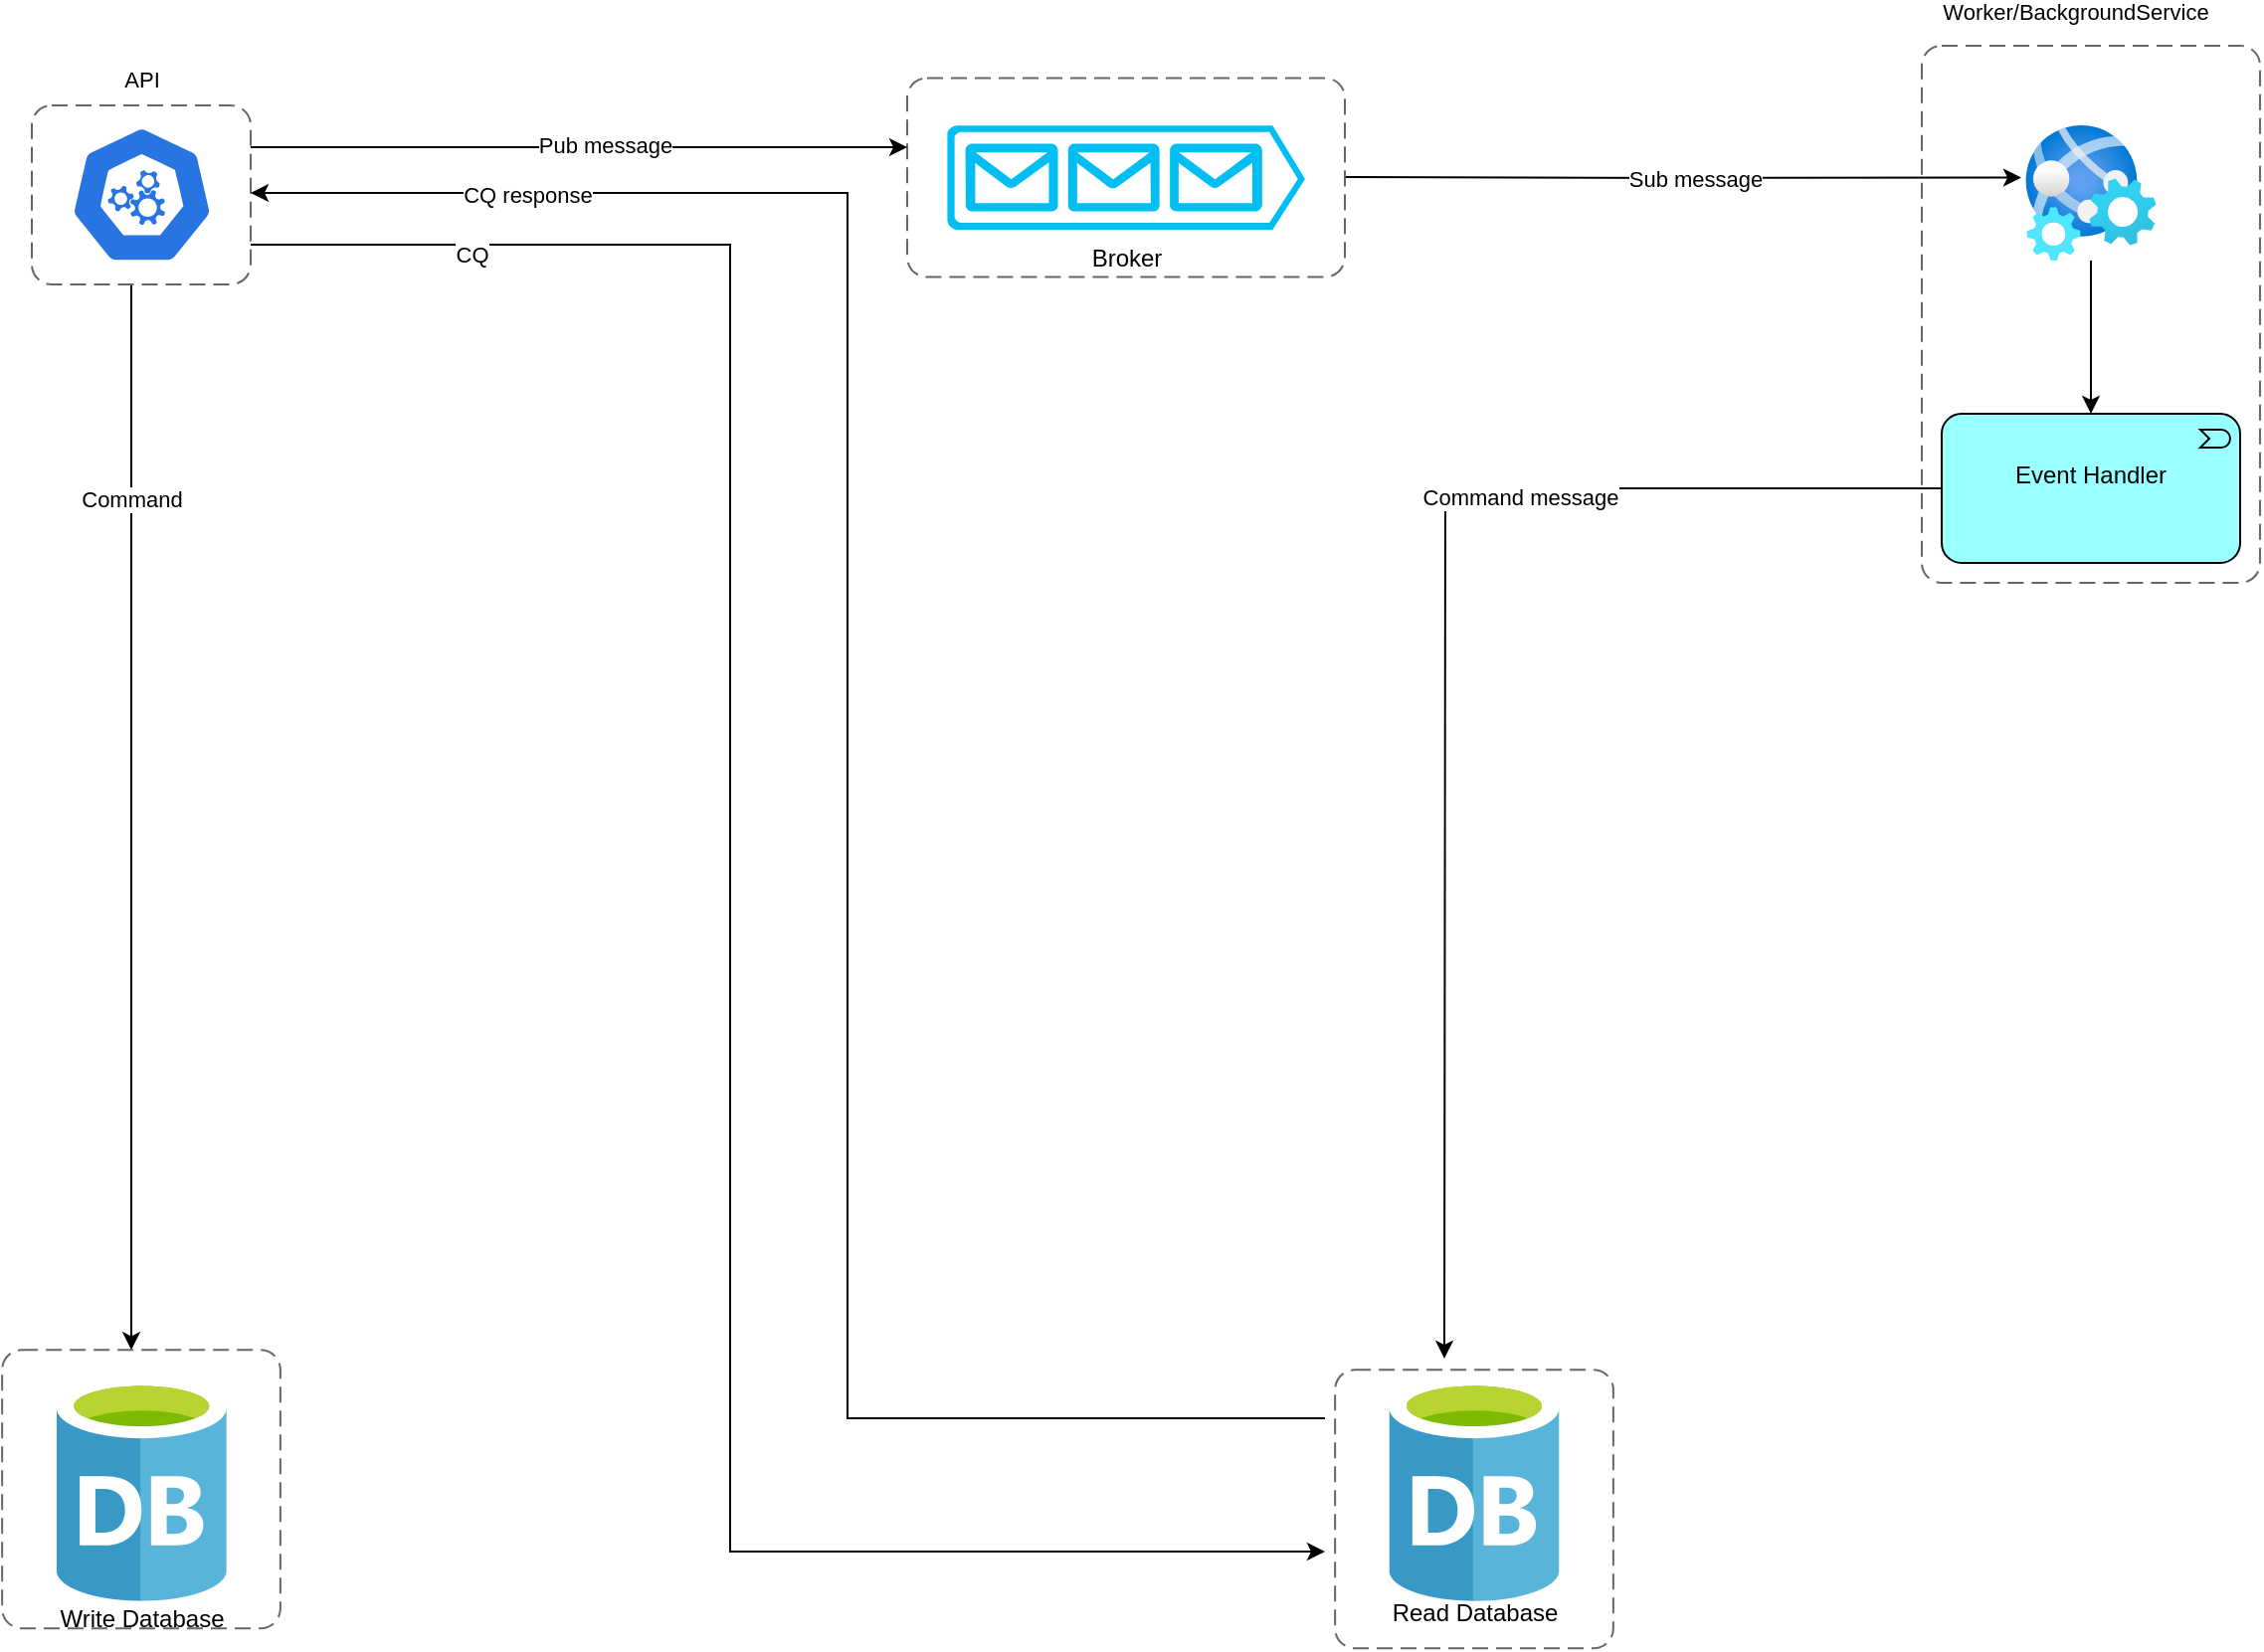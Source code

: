 <mxfile version="24.7.1" type="device">
  <diagram name="Página-1" id="oDUrCxnwC3Mp9RDieA5v">
    <mxGraphModel dx="1472" dy="2266" grid="1" gridSize="10" guides="1" tooltips="1" connect="1" arrows="1" fold="1" page="1" pageScale="1" pageWidth="827" pageHeight="1169" math="0" shadow="0">
      <root>
        <mxCell id="0" />
        <mxCell id="1" parent="0" />
        <mxCell id="19dto1wOBA0vBNJTMpvQ-25" value="&lt;div&gt;&lt;br&gt;&lt;/div&gt;" style="image;aspect=fixed;html=1;points=[];align=center;fontSize=12;image=img/lib/azure2/other/Web_Jobs.svg;" parent="1" vertex="1">
          <mxGeometry x="1262" y="-1030" width="66" height="68" as="geometry" />
        </mxCell>
        <mxCell id="DNHImzS4r0NiiWfsIO3Z-11" style="edgeStyle=orthogonalEdgeStyle;rounded=0;orthogonalLoop=1;jettySize=auto;html=1;" parent="1" edge="1">
          <mxGeometry relative="1" as="geometry">
            <mxPoint x="1260" y="-1003.75" as="targetPoint" />
            <mxPoint x="920" y="-1004" as="sourcePoint" />
          </mxGeometry>
        </mxCell>
        <mxCell id="DNHImzS4r0NiiWfsIO3Z-12" value="Sub message" style="edgeLabel;html=1;align=center;verticalAlign=middle;resizable=0;points=[];" parent="DNHImzS4r0NiiWfsIO3Z-11" vertex="1" connectable="0">
          <mxGeometry x="0.033" relative="1" as="geometry">
            <mxPoint as="offset" />
          </mxGeometry>
        </mxCell>
        <mxCell id="19dto1wOBA0vBNJTMpvQ-32" value="Broker&lt;div&gt;&lt;br&gt;&lt;/div&gt;" style="verticalLabelPosition=bottom;html=1;verticalAlign=top;align=center;strokeColor=none;fillColor=#00BEF2;shape=mxgraph.azure.queue_generic;pointerEvents=1;" parent="1" vertex="1">
          <mxGeometry x="720" y="-1030" width="180" height="52.5" as="geometry" />
        </mxCell>
        <mxCell id="cTEqlwsHypF9mGejx3-u-91" style="edgeStyle=orthogonalEdgeStyle;rounded=0;orthogonalLoop=1;jettySize=auto;html=1;" parent="1" edge="1">
          <mxGeometry relative="1" as="geometry">
            <mxPoint x="310" y="-950" as="sourcePoint" />
            <mxPoint x="310.0" y="-414.37" as="targetPoint" />
          </mxGeometry>
        </mxCell>
        <mxCell id="cTEqlwsHypF9mGejx3-u-92" value="Command" style="edgeLabel;html=1;align=center;verticalAlign=middle;resizable=0;points=[];" parent="cTEqlwsHypF9mGejx3-u-91" vertex="1" connectable="0">
          <mxGeometry x="0.257" y="-1" relative="1" as="geometry">
            <mxPoint x="1" y="-229" as="offset" />
          </mxGeometry>
        </mxCell>
        <mxCell id="19dto1wOBA0vBNJTMpvQ-33" value="&lt;div&gt;&lt;br&gt;&lt;/div&gt;" style="aspect=fixed;sketch=0;html=1;dashed=0;whitespace=wrap;verticalLabelPosition=bottom;verticalAlign=top;fillColor=#2875E2;strokeColor=#ffffff;points=[[0.005,0.63,0],[0.1,0.2,0],[0.9,0.2,0],[0.5,0,0],[0.995,0.63,0],[0.72,0.99,0],[0.5,1,0],[0.28,0.99,0]];shape=mxgraph.kubernetes.icon2;prIcon=api" parent="1" vertex="1">
          <mxGeometry x="279.01" y="-1030" width="72.58" height="69.68" as="geometry" />
        </mxCell>
        <object placeholders="1" id="cTEqlwsHypF9mGejx3-u-18">
          <mxCell style="rounded=1;fontSize=11;whiteSpace=wrap;html=1;dashed=1;arcSize=20;fillColor=none;strokeColor=#666666;fontColor=#333333;labelBackgroundColor=none;align=left;verticalAlign=bottom;labelBorderColor=none;spacingTop=0;spacing=10;dashPattern=8 4;metaEdit=1;rotatable=0;perimeter=rectanglePerimeter;noLabel=0;labelPadding=0;allowArrows=0;connectable=0;expand=0;recursiveResize=0;editable=1;pointerEvents=0;absoluteArcSize=1;points=[[0.25,0,0],[0.5,0,0],[0.75,0,0],[1,0.25,0],[1,0.5,0],[1,0.75,0],[0.75,1,0],[0.5,1,0],[0.25,1,0],[0,0.75,0],[0,0.5,0],[0,0.25,0]];" parent="1" vertex="1">
            <mxGeometry x="700" y="-1053.75" width="220" height="100" as="geometry" />
          </mxCell>
        </object>
        <object placeholders="1" id="cTEqlwsHypF9mGejx3-u-20">
          <mxCell style="rounded=1;fontSize=11;whiteSpace=wrap;html=1;dashed=1;arcSize=20;fillColor=none;strokeColor=#666666;fontColor=#333333;labelBackgroundColor=none;align=left;verticalAlign=bottom;labelBorderColor=none;spacingTop=0;spacing=10;dashPattern=8 4;metaEdit=1;rotatable=0;perimeter=rectanglePerimeter;noLabel=0;labelPadding=0;allowArrows=0;connectable=0;expand=0;recursiveResize=0;editable=1;pointerEvents=0;absoluteArcSize=1;points=[[0.25,0,0],[0.5,0,0],[0.75,0,0],[1,0.25,0],[1,0.5,0],[1,0.75,0],[0.75,1,0],[0.5,1,0],[0.25,1,0],[0,0.75,0],[0,0.5,0],[0,0.25,0]];" parent="1" vertex="1">
            <mxGeometry x="260" y="-1040" width="110" height="90" as="geometry" />
          </mxCell>
        </object>
        <object placeholders="1" id="cTEqlwsHypF9mGejx3-u-26">
          <mxCell style="rounded=1;fontSize=11;whiteSpace=wrap;html=1;dashed=1;arcSize=20;fillColor=none;strokeColor=#666666;fontColor=#333333;labelBackgroundColor=none;align=left;verticalAlign=bottom;labelBorderColor=none;spacingTop=0;spacing=10;dashPattern=8 4;metaEdit=1;rotatable=0;perimeter=rectanglePerimeter;noLabel=0;labelPadding=0;allowArrows=0;connectable=0;expand=0;recursiveResize=0;editable=1;pointerEvents=0;absoluteArcSize=1;points=[[0.25,0,0],[0.5,0,0],[0.75,0,0],[1,0.25,0],[1,0.5,0],[1,0.75,0],[0.75,1,0],[0.5,1,0],[0.25,1,0],[0,0.75,0],[0,0.5,0],[0,0.25,0]];" parent="1" vertex="1">
            <mxGeometry x="245.08" y="-414.37" width="139.85" height="140" as="geometry" />
          </mxCell>
        </object>
        <object placeholders="1" id="cTEqlwsHypF9mGejx3-u-50">
          <mxCell style="rounded=1;fontSize=11;whiteSpace=wrap;html=1;dashed=1;arcSize=20;fillColor=none;strokeColor=#666666;fontColor=#333333;labelBackgroundColor=none;align=left;verticalAlign=bottom;labelBorderColor=none;spacingTop=0;spacing=10;dashPattern=8 4;metaEdit=1;rotatable=0;perimeter=rectanglePerimeter;noLabel=0;labelPadding=0;allowArrows=0;connectable=0;expand=0;recursiveResize=0;editable=1;pointerEvents=0;absoluteArcSize=1;points=[[0.25,0,0],[0.5,0,0],[0.75,0,0],[1,0.25,0],[1,0.5,0],[1,0.75,0],[0.75,1,0],[0.5,1,0],[0.25,1,0],[0,0.75,0],[0,0.5,0],[0,0.25,0]];" parent="1" vertex="1">
            <mxGeometry x="1210" y="-1070" width="170" height="270" as="geometry" />
          </mxCell>
        </object>
        <mxCell id="cTEqlwsHypF9mGejx3-u-95" style="edgeStyle=orthogonalEdgeStyle;rounded=0;orthogonalLoop=1;jettySize=auto;html=1;" parent="1" source="cTEqlwsHypF9mGejx3-u-69" edge="1">
          <mxGeometry relative="1" as="geometry">
            <mxPoint x="970" y="-410" as="targetPoint" />
          </mxGeometry>
        </mxCell>
        <mxCell id="cTEqlwsHypF9mGejx3-u-96" value="Command message" style="edgeLabel;html=1;align=center;verticalAlign=middle;resizable=0;points=[];" parent="cTEqlwsHypF9mGejx3-u-95" vertex="1" connectable="0">
          <mxGeometry x="-0.381" y="4" relative="1" as="geometry">
            <mxPoint as="offset" />
          </mxGeometry>
        </mxCell>
        <mxCell id="cTEqlwsHypF9mGejx3-u-69" value="Event Handler&lt;div&gt;&lt;br&gt;&lt;/div&gt;" style="html=1;outlineConnect=0;whiteSpace=wrap;fillColor=#99ffff;shape=mxgraph.archimate3.application;appType=event;archiType=rounded" parent="1" vertex="1">
          <mxGeometry x="1220" y="-885" width="150" height="75" as="geometry" />
        </mxCell>
        <mxCell id="cTEqlwsHypF9mGejx3-u-79" style="edgeStyle=orthogonalEdgeStyle;rounded=0;orthogonalLoop=1;jettySize=auto;html=1;" parent="1" edge="1">
          <mxGeometry relative="1" as="geometry">
            <mxPoint x="370" y="-1019" as="sourcePoint" />
            <mxPoint x="700" y="-1019" as="targetPoint" />
          </mxGeometry>
        </mxCell>
        <mxCell id="cTEqlwsHypF9mGejx3-u-80" value="Pub message" style="edgeLabel;html=1;align=center;verticalAlign=middle;resizable=0;points=[];" parent="cTEqlwsHypF9mGejx3-u-79" vertex="1" connectable="0">
          <mxGeometry x="0.075" y="1" relative="1" as="geometry">
            <mxPoint as="offset" />
          </mxGeometry>
        </mxCell>
        <mxCell id="cTEqlwsHypF9mGejx3-u-88" value="" style="image;sketch=0;aspect=fixed;html=1;points=[];align=center;fontSize=12;image=img/lib/mscae/Database_General.svg;" parent="1" vertex="1">
          <mxGeometry x="272.4" y="-400.63" width="85.51" height="112.51" as="geometry" />
        </mxCell>
        <mxCell id="cTEqlwsHypF9mGejx3-u-89" value="Write Database" style="text;html=1;align=center;verticalAlign=middle;resizable=0;points=[];autosize=1;strokeColor=none;fillColor=none;" parent="1" vertex="1">
          <mxGeometry x="260.15" y="-294.37" width="110" height="30" as="geometry" />
        </mxCell>
        <mxCell id="cTEqlwsHypF9mGejx3-u-94" value="Read Database" style="text;html=1;align=center;verticalAlign=middle;resizable=0;points=[];autosize=1;strokeColor=none;fillColor=none;" parent="1" vertex="1">
          <mxGeometry x="930" y="-297.49" width="110" height="30" as="geometry" />
        </mxCell>
        <mxCell id="cTEqlwsHypF9mGejx3-u-107" style="edgeStyle=orthogonalEdgeStyle;rounded=0;orthogonalLoop=1;jettySize=auto;html=1;" parent="1" edge="1">
          <mxGeometry relative="1" as="geometry">
            <mxPoint x="910" y="-380" as="sourcePoint" />
            <mxPoint x="370" y="-996" as="targetPoint" />
            <Array as="points">
              <mxPoint x="670" y="-380" />
              <mxPoint x="670" y="-996" />
            </Array>
          </mxGeometry>
        </mxCell>
        <mxCell id="cTEqlwsHypF9mGejx3-u-110" value="CQ response" style="edgeLabel;html=1;align=center;verticalAlign=middle;resizable=0;points=[];" parent="cTEqlwsHypF9mGejx3-u-107" vertex="1" connectable="0">
          <mxGeometry x="0.945" y="-2" relative="1" as="geometry">
            <mxPoint x="107" y="3" as="offset" />
          </mxGeometry>
        </mxCell>
        <mxCell id="cTEqlwsHypF9mGejx3-u-112" style="edgeStyle=orthogonalEdgeStyle;rounded=0;orthogonalLoop=1;jettySize=auto;html=1;" parent="1" edge="1">
          <mxGeometry relative="1" as="geometry">
            <mxPoint x="370" y="-970" as="sourcePoint" />
            <mxPoint x="910" y="-313" as="targetPoint" />
            <Array as="points">
              <mxPoint x="611" y="-970" />
              <mxPoint x="611" y="-313" />
            </Array>
          </mxGeometry>
        </mxCell>
        <mxCell id="cTEqlwsHypF9mGejx3-u-114" value="CQ" style="edgeLabel;html=1;align=center;verticalAlign=middle;resizable=0;points=[];" parent="cTEqlwsHypF9mGejx3-u-112" vertex="1" connectable="0">
          <mxGeometry x="-0.815" y="-2" relative="1" as="geometry">
            <mxPoint y="3" as="offset" />
          </mxGeometry>
        </mxCell>
        <mxCell id="cTEqlwsHypF9mGejx3-u-115" value="Worker/BackgroundService" style="edgeLabel;html=1;align=center;verticalAlign=middle;resizable=0;points=[];" parent="1" vertex="1" connectable="0">
          <mxGeometry x="1295.0" y="-1079.997" as="geometry">
            <mxPoint x="-8" y="-7" as="offset" />
          </mxGeometry>
        </mxCell>
        <mxCell id="cTEqlwsHypF9mGejx3-u-121" style="edgeStyle=orthogonalEdgeStyle;rounded=0;orthogonalLoop=1;jettySize=auto;html=1;entryX=0.5;entryY=0;entryDx=0;entryDy=0;entryPerimeter=0;" parent="1" source="19dto1wOBA0vBNJTMpvQ-25" target="cTEqlwsHypF9mGejx3-u-69" edge="1">
          <mxGeometry relative="1" as="geometry" />
        </mxCell>
        <mxCell id="cTEqlwsHypF9mGejx3-u-122" value="" style="image;sketch=0;aspect=fixed;html=1;points=[];align=center;fontSize=12;image=img/lib/mscae/Database_General.svg;" parent="1" vertex="1">
          <mxGeometry x="942.25" y="-400.62" width="85.51" height="112.51" as="geometry" />
        </mxCell>
        <object placeholders="1" id="cTEqlwsHypF9mGejx3-u-123">
          <mxCell style="rounded=1;fontSize=11;whiteSpace=wrap;html=1;dashed=1;arcSize=20;fillColor=none;strokeColor=#666666;fontColor=#333333;labelBackgroundColor=none;align=left;verticalAlign=bottom;labelBorderColor=none;spacingTop=0;spacing=10;dashPattern=8 4;metaEdit=1;rotatable=0;perimeter=rectanglePerimeter;noLabel=0;labelPadding=0;allowArrows=0;connectable=0;expand=0;recursiveResize=0;editable=1;pointerEvents=0;absoluteArcSize=1;points=[[0.25,0,0],[0.5,0,0],[0.75,0,0],[1,0.25,0],[1,0.5,0],[1,0.75,0],[0.75,1,0],[0.5,1,0],[0.25,1,0],[0,0.75,0],[0,0.5,0],[0,0.25,0]];" parent="1" vertex="1">
            <mxGeometry x="915.08" y="-404.37" width="139.85" height="140" as="geometry" />
          </mxCell>
        </object>
        <mxCell id="5y-81ZB1spgHlKoBgi6o-3" value="API" style="edgeLabel;html=1;align=center;verticalAlign=middle;resizable=0;points=[];" vertex="1" connectable="0" parent="1">
          <mxGeometry x="315.0" y="-1053.747" as="geometry" />
        </mxCell>
      </root>
    </mxGraphModel>
  </diagram>
</mxfile>
